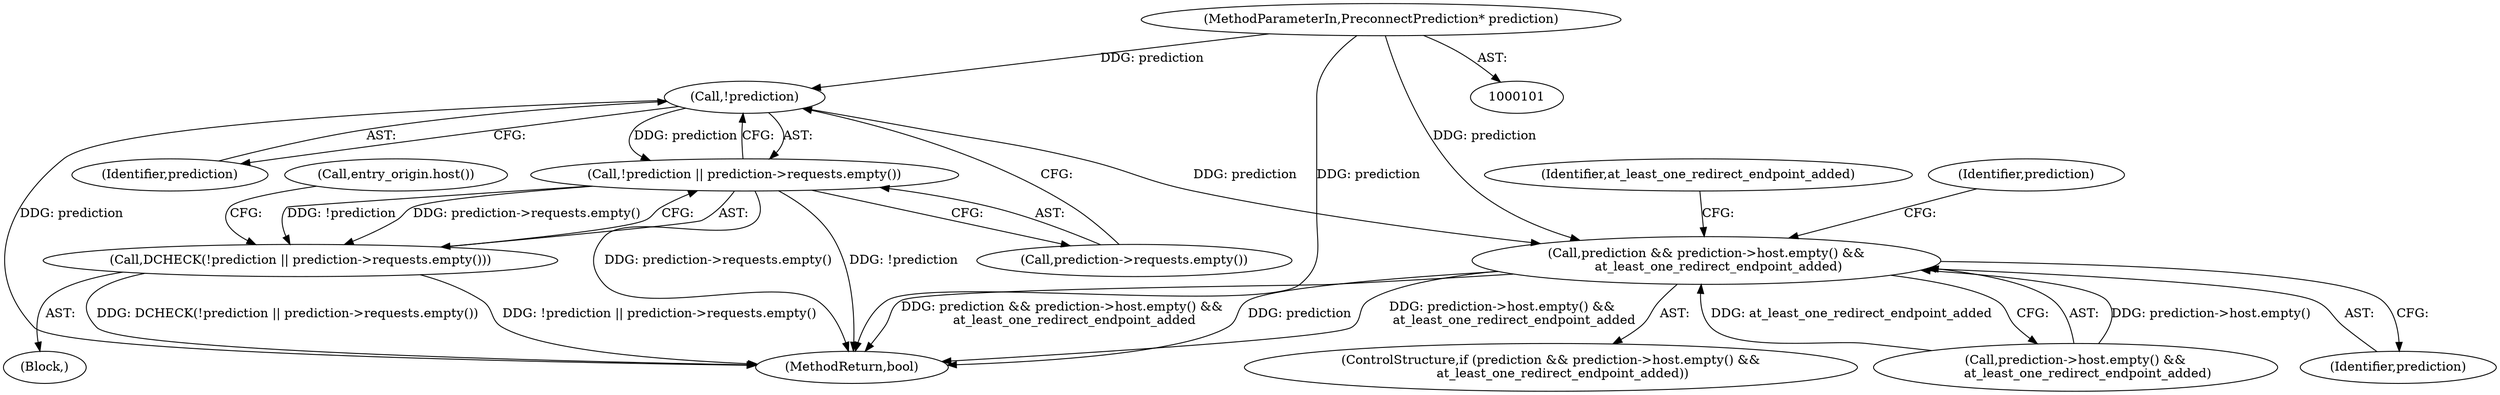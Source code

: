 digraph "0_Chrome_fec26ff33bf372476a70326f3669a35f34a9d474_10@pointer" {
"1000115" [label="(Call,!prediction)"];
"1000104" [label="(MethodParameterIn,PreconnectPrediction* prediction)"];
"1000114" [label="(Call,!prediction || prediction->requests.empty())"];
"1000113" [label="(Call,DCHECK(!prediction || prediction->requests.empty()))"];
"1000184" [label="(Call,prediction && prediction->host.empty() &&\n      at_least_one_redirect_endpoint_added)"];
"1000116" [label="(Identifier,prediction)"];
"1000196" [label="(Identifier,at_least_one_redirect_endpoint_added)"];
"1000114" [label="(Call,!prediction || prediction->requests.empty())"];
"1000113" [label="(Call,DCHECK(!prediction || prediction->requests.empty()))"];
"1000185" [label="(Identifier,prediction)"];
"1000115" [label="(Call,!prediction)"];
"1000197" [label="(MethodReturn,bool)"];
"1000186" [label="(Call,prediction->host.empty() &&\n      at_least_one_redirect_endpoint_added)"];
"1000117" [label="(Call,prediction->requests.empty())"];
"1000184" [label="(Call,prediction && prediction->host.empty() &&\n      at_least_one_redirect_endpoint_added)"];
"1000105" [label="(Block,)"];
"1000122" [label="(Call,entry_origin.host())"];
"1000183" [label="(ControlStructure,if (prediction && prediction->host.empty() &&\n      at_least_one_redirect_endpoint_added))"];
"1000104" [label="(MethodParameterIn,PreconnectPrediction* prediction)"];
"1000192" [label="(Identifier,prediction)"];
"1000115" -> "1000114"  [label="AST: "];
"1000115" -> "1000116"  [label="CFG: "];
"1000116" -> "1000115"  [label="AST: "];
"1000117" -> "1000115"  [label="CFG: "];
"1000114" -> "1000115"  [label="CFG: "];
"1000115" -> "1000197"  [label="DDG: prediction"];
"1000115" -> "1000114"  [label="DDG: prediction"];
"1000104" -> "1000115"  [label="DDG: prediction"];
"1000115" -> "1000184"  [label="DDG: prediction"];
"1000104" -> "1000101"  [label="AST: "];
"1000104" -> "1000197"  [label="DDG: prediction"];
"1000104" -> "1000184"  [label="DDG: prediction"];
"1000114" -> "1000113"  [label="AST: "];
"1000114" -> "1000117"  [label="CFG: "];
"1000117" -> "1000114"  [label="AST: "];
"1000113" -> "1000114"  [label="CFG: "];
"1000114" -> "1000197"  [label="DDG: prediction->requests.empty()"];
"1000114" -> "1000197"  [label="DDG: !prediction"];
"1000114" -> "1000113"  [label="DDG: !prediction"];
"1000114" -> "1000113"  [label="DDG: prediction->requests.empty()"];
"1000113" -> "1000105"  [label="AST: "];
"1000122" -> "1000113"  [label="CFG: "];
"1000113" -> "1000197"  [label="DDG: !prediction || prediction->requests.empty()"];
"1000113" -> "1000197"  [label="DDG: DCHECK(!prediction || prediction->requests.empty())"];
"1000184" -> "1000183"  [label="AST: "];
"1000184" -> "1000185"  [label="CFG: "];
"1000184" -> "1000186"  [label="CFG: "];
"1000185" -> "1000184"  [label="AST: "];
"1000186" -> "1000184"  [label="AST: "];
"1000192" -> "1000184"  [label="CFG: "];
"1000196" -> "1000184"  [label="CFG: "];
"1000184" -> "1000197"  [label="DDG: prediction"];
"1000184" -> "1000197"  [label="DDG: prediction->host.empty() &&\n      at_least_one_redirect_endpoint_added"];
"1000184" -> "1000197"  [label="DDG: prediction && prediction->host.empty() &&\n      at_least_one_redirect_endpoint_added"];
"1000186" -> "1000184"  [label="DDG: prediction->host.empty()"];
"1000186" -> "1000184"  [label="DDG: at_least_one_redirect_endpoint_added"];
}
